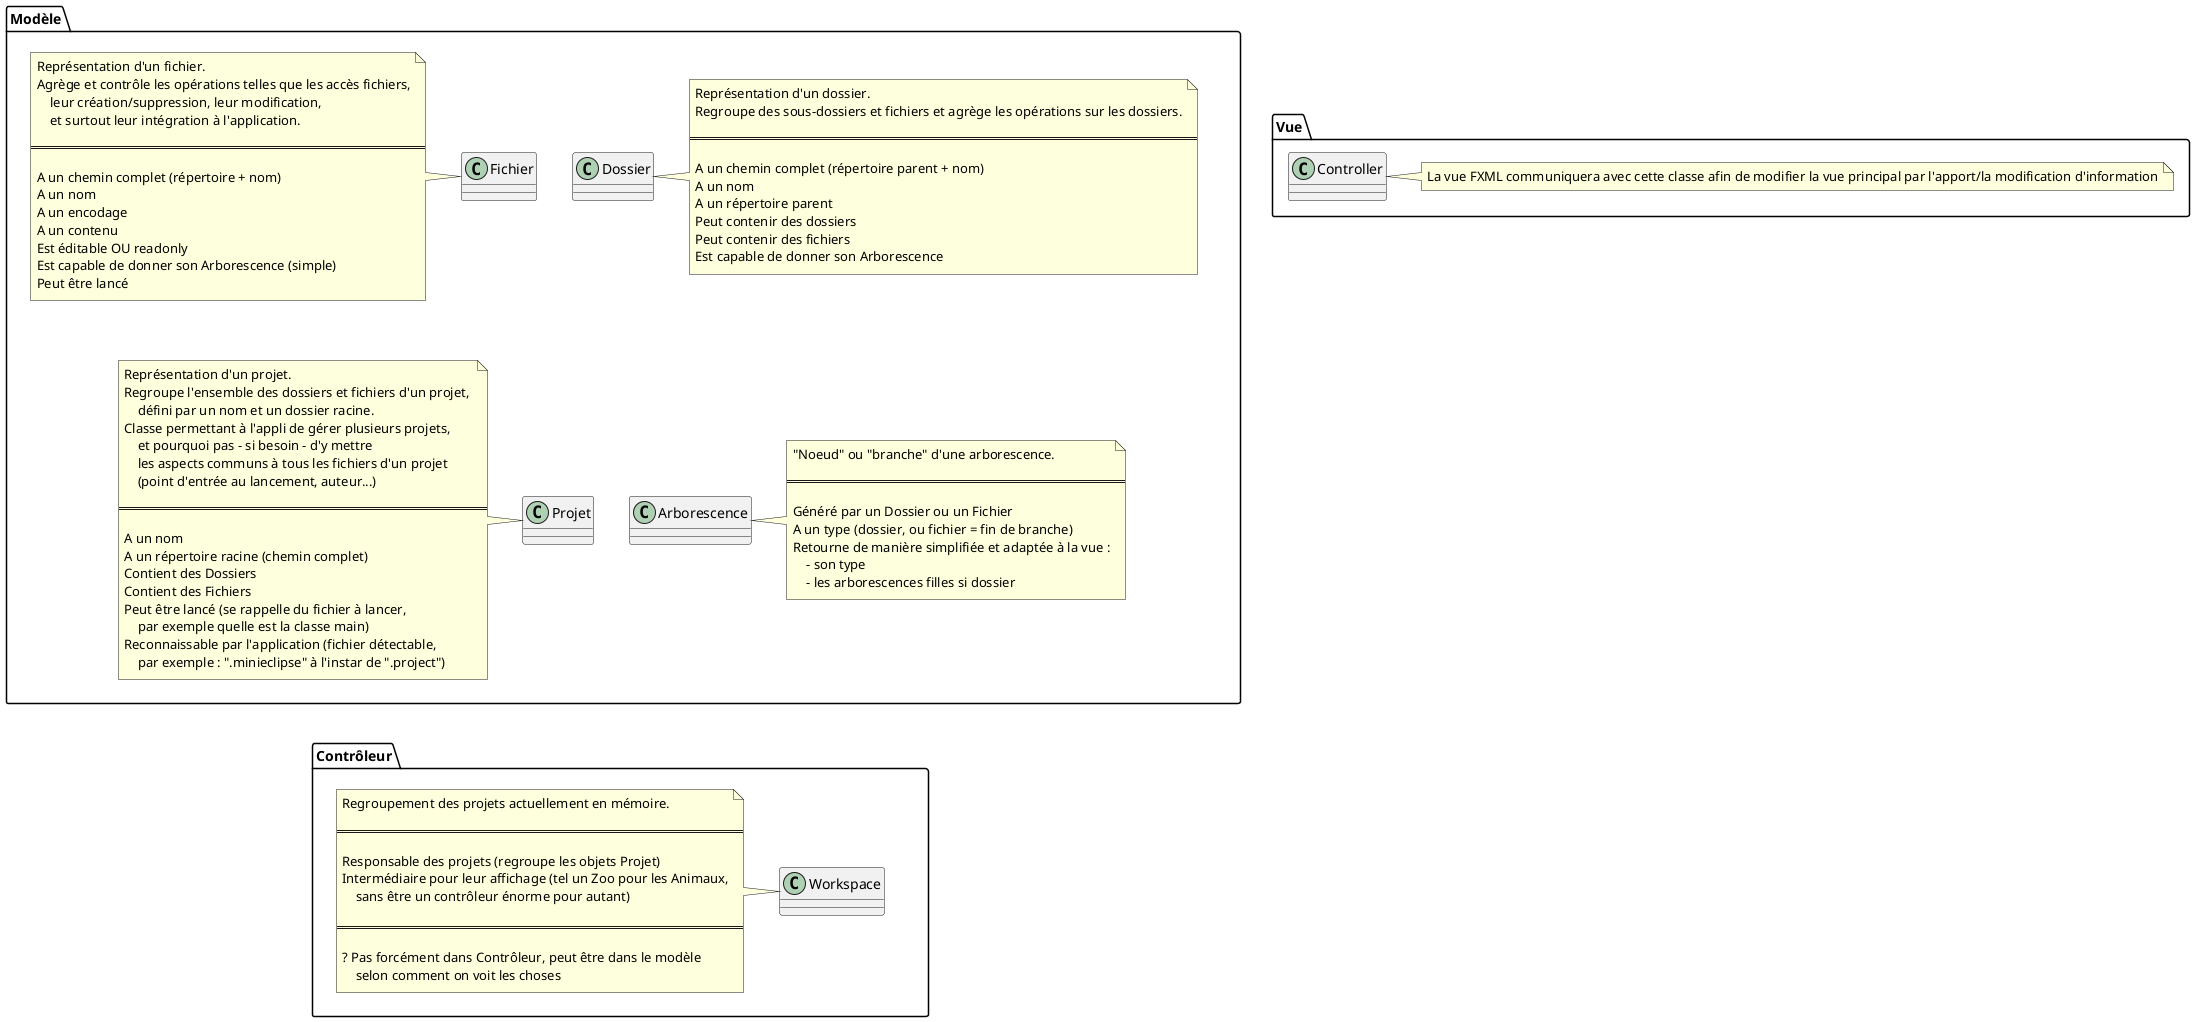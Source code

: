 @startuml candidates

package Modèle {
    class Fichier
    note left of Fichier
    Représentation d'un fichier. 
    Agrège et contrôle les opérations telles que les accès fichiers,
        leur création/suppression, leur modification,
        et surtout leur intégration à l'application.

    ==

    A un chemin complet (répertoire + nom)
    A un nom 
    A un encodage
    A un contenu
    Est éditable OU readonly
    Est capable de donner son Arborescence (simple)
    Peut être lancé
    endnote

    class Dossier
    note right of Dossier
    Représentation d'un dossier.
    Regroupe des sous-dossiers et fichiers et agrège les opérations sur les dossiers.

    ==
    
    A un chemin complet (répertoire parent + nom)
    A un nom
    A un répertoire parent
    Peut contenir des dossiers
    Peut contenir des fichiers
    Est capable de donner son Arborescence
    endnote

    class Projet
    note left of Projet
    Représentation d'un projet.
    Regroupe l'ensemble des dossiers et fichiers d'un projet, 
        défini par un nom et un dossier racine.
    Classe permettant à l'appli de gérer plusieurs projets,
        et pourquoi pas - si besoin - d'y mettre
        les aspects communs à tous les fichiers d'un projet
        (point d'entrée au lancement, auteur...)

    ==

    A un nom
    A un répertoire racine (chemin complet)
    Contient des Dossiers
    Contient des Fichiers
    Peut être lancé (se rappelle du fichier à lancer,
        par exemple quelle est la classe main)
    Reconnaissable par l'application (fichier détectable,
        par exemple : ".minieclipse" à l'instar de ".project")
    endnote

    class Arborescence 
    note right of Arborescence
    "Noeud" ou "branche" d'une arborescence.

    ==

    Généré par un Dossier ou un Fichier
    A un type (dossier, ou fichier = fin de branche)
    Retourne de manière simplifiée et adaptée à la vue :
        - son type
        - les arborescences filles si dossier
    endnote
}

package Contrôleur {    
    class Workspace
    note left of Workspace
    Regroupement des projets actuellement en mémoire.

    ==
    
    Responsable des projets (regroupe les objets Projet)
    Intermédiaire pour leur affichage (tel un Zoo pour les Animaux,
        sans être un contrôleur énorme pour autant)

    ==

    ? Pas forcément dans Contrôleur, peut être dans le modèle
        selon comment on voit les choses
    endnote
}

package Vue {
	class Controller
	note right of Controller
	La vue FXML communiquera avec cette classe afin de modifier la vue principal par l'apport/la modification d'information
	endnote
}

' IGNORER : Mise en page '
Fichier -r[hidden]- Dossier
Fichier -d[hidden]- Projet
Projet -d[hidden]- Arborescence

Projet -r[hidden]- Arborescence

Modèle -d[hidden]- Contrôleur
Projet -d[hidden]- Workspace
@enduml